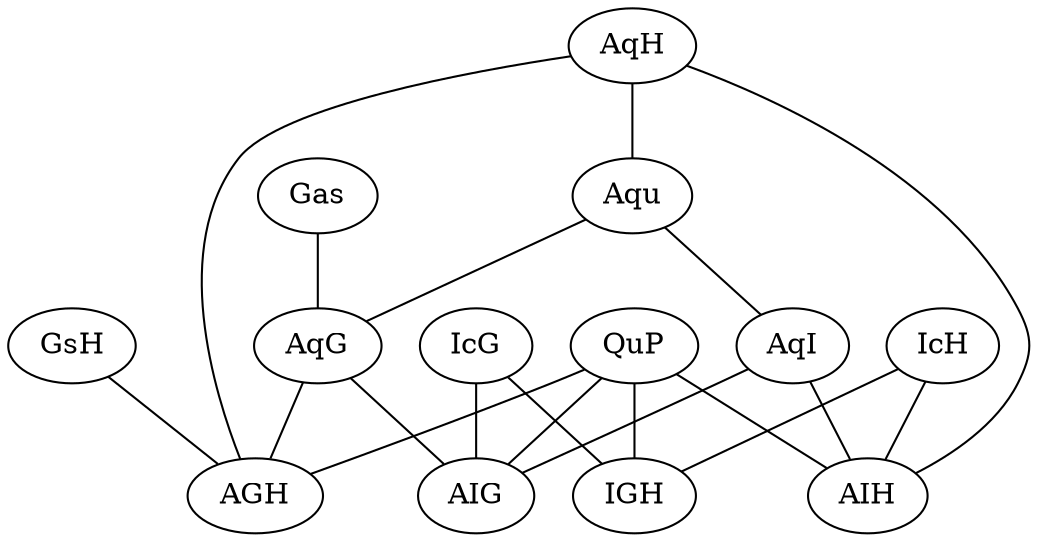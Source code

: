 graph {
      QuP -- { AGH AIG AIH IGH }

      Aqu -- { AqG AqI }
      AqG -- { AGH AIG }
      IcG -- { AIG IGH }

      AqH -- { AGH AIH Aqu }
      IcH -- { AIH IGH }

      AqI -- { AIG }
      GsH -- { AGH }

      Gas -- { AqG  }
      AqI -- { AIH }
}